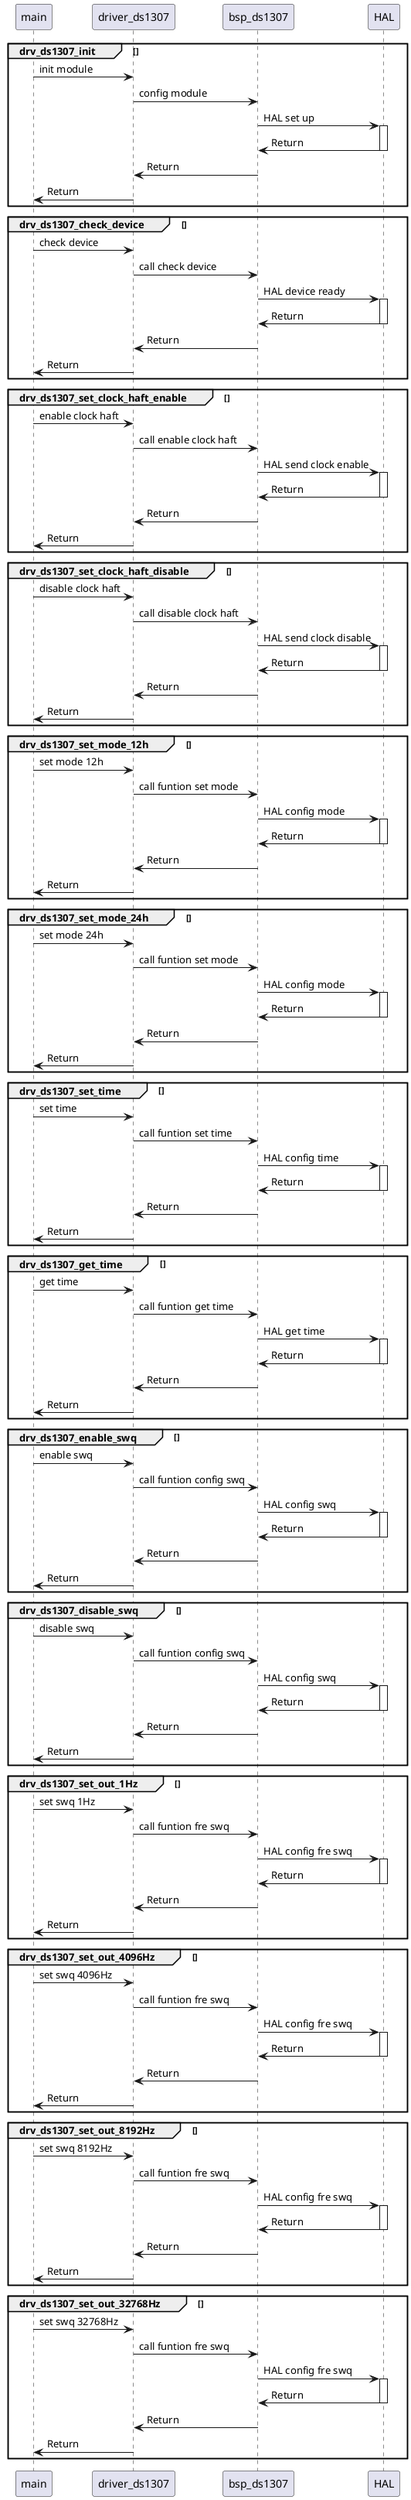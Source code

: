 @startuml ds1307

group drv_ds1307_init []
    main -> driver_ds1307 : init module
    driver_ds1307 -> bsp_ds1307 : config module
    bsp_ds1307 -> HAL: HAL set up
    activate HAL
    bsp_ds1307 <- HAL: Return
    deactivate HAL
    driver_ds1307 <- bsp_ds1307 : Return
    main <- driver_ds1307 : Return
end

group drv_ds1307_check_device []
    main -> driver_ds1307 : check device
    driver_ds1307 -> bsp_ds1307 : call check device
    bsp_ds1307 -> HAL: HAL device ready
    activate HAL
    bsp_ds1307 <- HAL: Return
    deactivate HAL
    driver_ds1307 <- bsp_ds1307 : Return
    main <- driver_ds1307 : Return
end

group drv_ds1307_set_clock_haft_enable []
    main -> driver_ds1307 : enable clock haft
    driver_ds1307 -> bsp_ds1307 : call enable clock haft
    bsp_ds1307 -> HAL: HAL send clock enable
    activate HAL
    bsp_ds1307 <- HAL: Return
    deactivate HAL
    driver_ds1307 <- bsp_ds1307 : Return
    main <- driver_ds1307 : Return
end

group drv_ds1307_set_clock_haft_disable []
    main -> driver_ds1307 : disable clock haft
    driver_ds1307 -> bsp_ds1307 : call disable clock haft
    bsp_ds1307 -> HAL: HAL send clock disable
    activate HAL
    bsp_ds1307 <- HAL: Return
    deactivate HAL
    driver_ds1307 <- bsp_ds1307 : Return
    main <- driver_ds1307 : Return
end

group drv_ds1307_set_mode_12h []
    main -> driver_ds1307 : set mode 12h
    driver_ds1307 -> bsp_ds1307 : call funtion set mode
    bsp_ds1307 -> HAL: HAL config mode
    activate HAL
    bsp_ds1307 <- HAL: Return
    deactivate HAL
    driver_ds1307 <- bsp_ds1307 : Return
    main <- driver_ds1307 : Return
end

group drv_ds1307_set_mode_24h []
    main -> driver_ds1307 : set mode 24h
    driver_ds1307 -> bsp_ds1307 : call funtion set mode
    bsp_ds1307 -> HAL: HAL config mode
    activate HAL
    bsp_ds1307 <- HAL: Return
    deactivate HAL
    driver_ds1307 <- bsp_ds1307 : Return
    main <- driver_ds1307 : Return
end

group drv_ds1307_set_time []
    main -> driver_ds1307 : set time
    driver_ds1307 -> bsp_ds1307 : call funtion set time
    bsp_ds1307 -> HAL: HAL config time
    activate HAL
    bsp_ds1307 <- HAL: Return
    deactivate HAL
    driver_ds1307 <- bsp_ds1307 : Return
    main <- driver_ds1307 : Return
end

group drv_ds1307_get_time []
    main -> driver_ds1307 : get time
    driver_ds1307 -> bsp_ds1307 : call funtion get time
    bsp_ds1307 -> HAL: HAL get time
    activate HAL
    bsp_ds1307 <- HAL: Return
    deactivate HAL
    driver_ds1307 <- bsp_ds1307 : Return
    main <- driver_ds1307 : Return
end

group drv_ds1307_enable_swq []
    main -> driver_ds1307 : enable swq
    driver_ds1307 -> bsp_ds1307 : call funtion config swq
    bsp_ds1307 -> HAL: HAL config swq
    activate HAL
    bsp_ds1307 <- HAL: Return
    deactivate HAL
    driver_ds1307 <- bsp_ds1307 : Return
    main <- driver_ds1307 : Return
end

group drv_ds1307_disable_swq []
    main -> driver_ds1307 : disable swq
    driver_ds1307 -> bsp_ds1307 : call funtion config swq
    bsp_ds1307 -> HAL: HAL config swq
    activate HAL
    bsp_ds1307 <- HAL: Return
    deactivate HAL
    driver_ds1307 <- bsp_ds1307 : Return
    main <- driver_ds1307 : Return
end

group drv_ds1307_set_out_1Hz []
    main -> driver_ds1307 : set swq 1Hz
    driver_ds1307 -> bsp_ds1307 : call funtion fre swq
    bsp_ds1307 -> HAL: HAL config fre swq
    activate HAL
    bsp_ds1307 <- HAL: Return
    deactivate HAL
    driver_ds1307 <- bsp_ds1307 : Return
    main <- driver_ds1307 : Return
end

group drv_ds1307_set_out_4096Hz []
    main -> driver_ds1307 : set swq 4096Hz
    driver_ds1307 -> bsp_ds1307 : call funtion fre swq
    bsp_ds1307 -> HAL: HAL config fre swq
    activate HAL
    bsp_ds1307 <- HAL: Return
    deactivate HAL
    driver_ds1307 <- bsp_ds1307 : Return
    main <- driver_ds1307 : Return
end

group drv_ds1307_set_out_8192Hz []
    main -> driver_ds1307 : set swq 8192Hz
    driver_ds1307 -> bsp_ds1307 : call funtion fre swq
    bsp_ds1307 -> HAL: HAL config fre swq
    activate HAL
    bsp_ds1307 <- HAL: Return
    deactivate HAL
    driver_ds1307 <- bsp_ds1307 : Return
    main <- driver_ds1307 : Return
end

group drv_ds1307_set_out_32768Hz []
    main -> driver_ds1307 : set swq 32768Hz
    driver_ds1307 -> bsp_ds1307 : call funtion fre swq
    bsp_ds1307 -> HAL: HAL config fre swq
    activate HAL
    bsp_ds1307 <- HAL: Return
    deactivate HAL
    driver_ds1307 <- bsp_ds1307 : Return
    main <- driver_ds1307 : Return
end

@enduml
